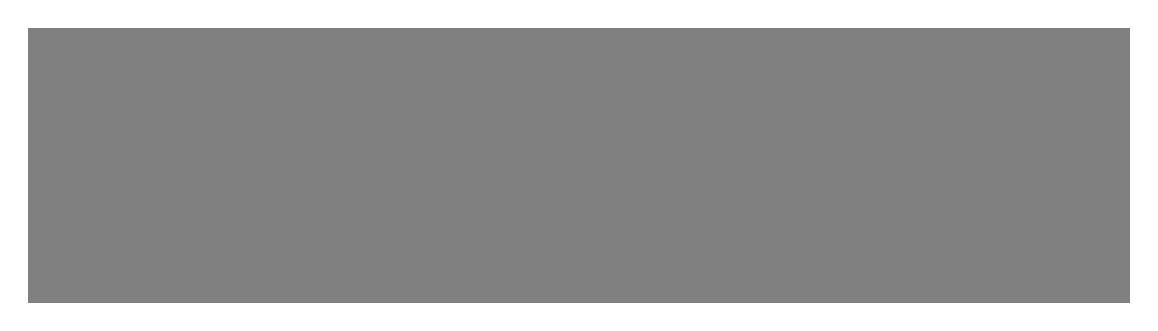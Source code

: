 % === Based On ===
% Geometric representation of the sum 1/4 + 1/16 + 1/64 + 1/256 + ...
% Author: Jimi Oke
% ================

\begin{tikzpicture}[scale=.35]\footnotesize
 \pgfmathsetmacro{\n}{7}

\begin{scope}[color=gray]
  \fill (0,0) rectangle (40,10);
\end{scope}

\end{tikzpicture}
